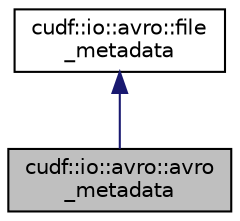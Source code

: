 digraph "cudf::io::avro::avro_metadata"
{
 // LATEX_PDF_SIZE
  edge [fontname="Helvetica",fontsize="10",labelfontname="Helvetica",labelfontsize="10"];
  node [fontname="Helvetica",fontsize="10",shape=record];
  Node1 [label="cudf::io::avro::avro\l_metadata",height=0.2,width=0.4,color="black", fillcolor="grey75", style="filled", fontcolor="black",tooltip="A helper wrapper for Avro file metadata. Provides some additional convenience methods for initializin..."];
  Node2 -> Node1 [dir="back",color="midnightblue",fontsize="10",style="solid",fontname="Helvetica"];
  Node2 [label="cudf::io::avro::file\l_metadata",height=0.2,width=0.4,color="black", fillcolor="white", style="filled",URL="$structcudf_1_1io_1_1avro_1_1file__metadata.html",tooltip=" "];
}
